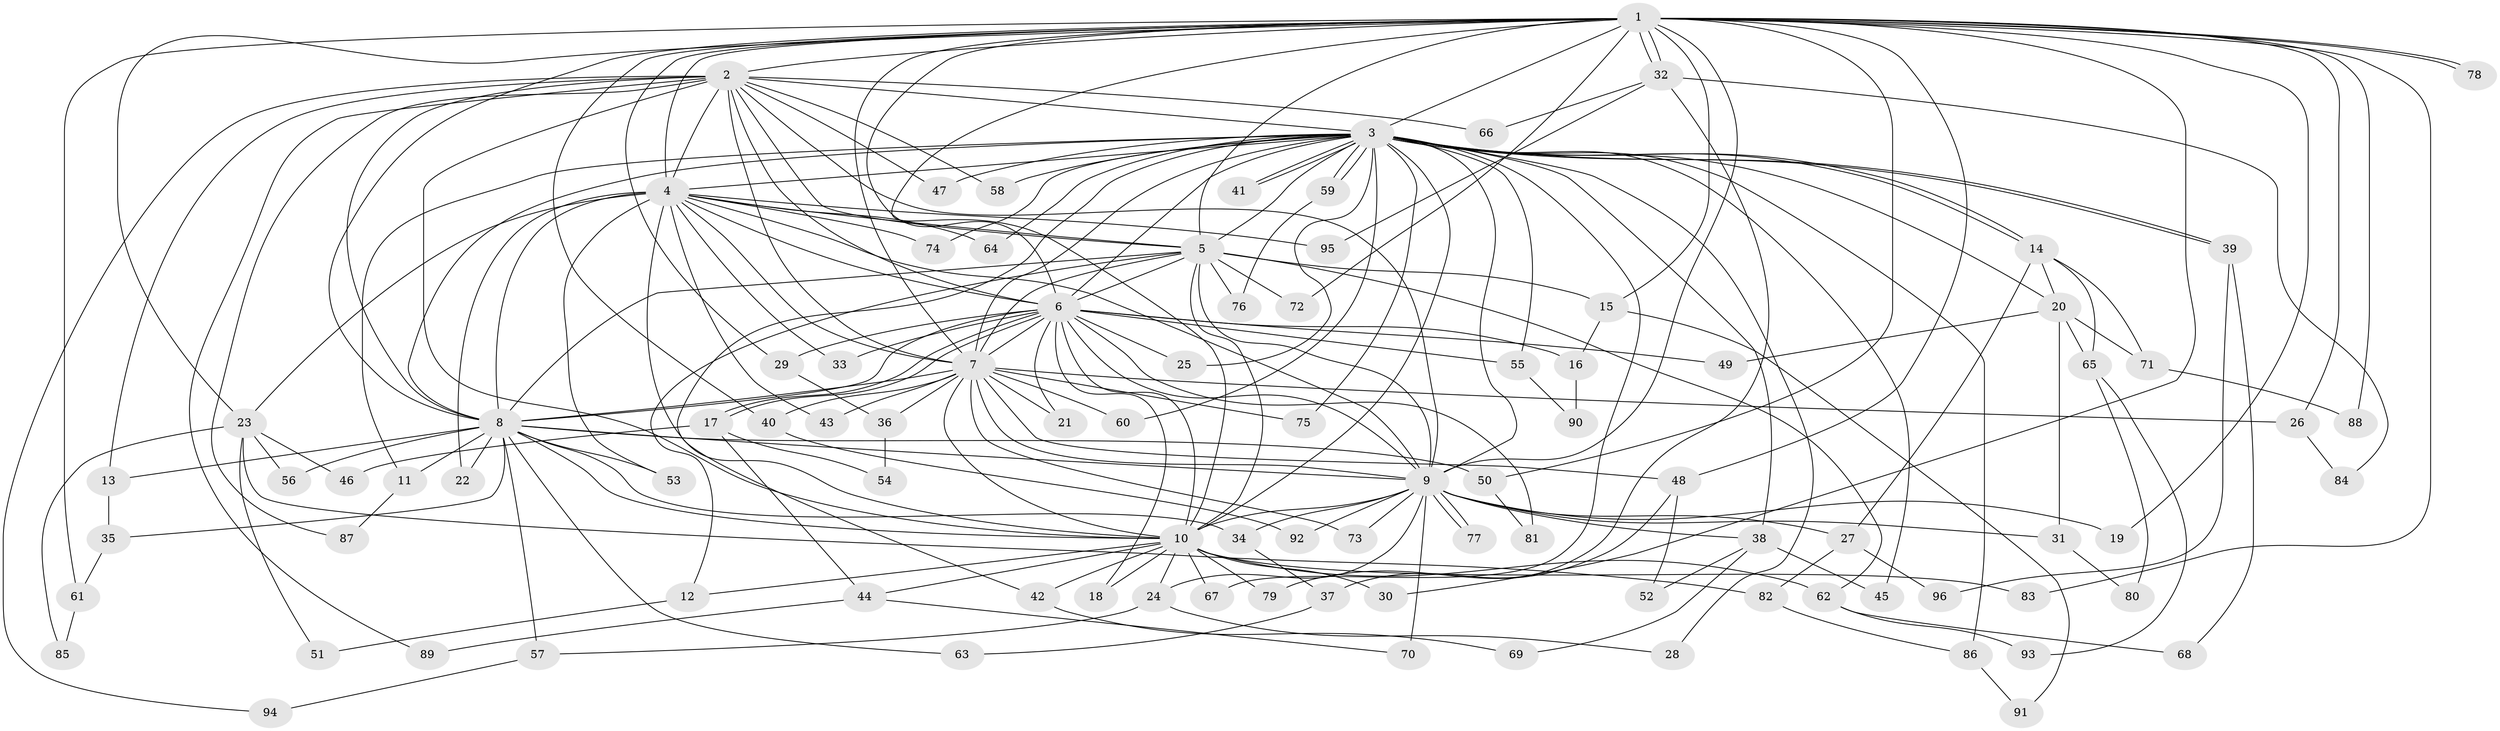 // coarse degree distribution, {27: 0.03508771929824561, 14: 0.017543859649122806, 16: 0.017543859649122806, 2: 0.6140350877192983, 1: 0.12280701754385964, 5: 0.03508771929824561, 3: 0.08771929824561403, 4: 0.05263157894736842, 6: 0.017543859649122806}
// Generated by graph-tools (version 1.1) at 2025/48/03/04/25 21:48:42]
// undirected, 96 vertices, 217 edges
graph export_dot {
graph [start="1"]
  node [color=gray90,style=filled];
  1;
  2;
  3;
  4;
  5;
  6;
  7;
  8;
  9;
  10;
  11;
  12;
  13;
  14;
  15;
  16;
  17;
  18;
  19;
  20;
  21;
  22;
  23;
  24;
  25;
  26;
  27;
  28;
  29;
  30;
  31;
  32;
  33;
  34;
  35;
  36;
  37;
  38;
  39;
  40;
  41;
  42;
  43;
  44;
  45;
  46;
  47;
  48;
  49;
  50;
  51;
  52;
  53;
  54;
  55;
  56;
  57;
  58;
  59;
  60;
  61;
  62;
  63;
  64;
  65;
  66;
  67;
  68;
  69;
  70;
  71;
  72;
  73;
  74;
  75;
  76;
  77;
  78;
  79;
  80;
  81;
  82;
  83;
  84;
  85;
  86;
  87;
  88;
  89;
  90;
  91;
  92;
  93;
  94;
  95;
  96;
  1 -- 2;
  1 -- 3;
  1 -- 4;
  1 -- 5;
  1 -- 6;
  1 -- 7;
  1 -- 8;
  1 -- 9;
  1 -- 10;
  1 -- 15;
  1 -- 19;
  1 -- 23;
  1 -- 26;
  1 -- 29;
  1 -- 30;
  1 -- 32;
  1 -- 32;
  1 -- 40;
  1 -- 48;
  1 -- 50;
  1 -- 61;
  1 -- 72;
  1 -- 78;
  1 -- 78;
  1 -- 83;
  1 -- 88;
  2 -- 3;
  2 -- 4;
  2 -- 5;
  2 -- 6;
  2 -- 7;
  2 -- 8;
  2 -- 9;
  2 -- 10;
  2 -- 13;
  2 -- 47;
  2 -- 58;
  2 -- 66;
  2 -- 87;
  2 -- 89;
  2 -- 94;
  3 -- 4;
  3 -- 5;
  3 -- 6;
  3 -- 7;
  3 -- 8;
  3 -- 9;
  3 -- 10;
  3 -- 11;
  3 -- 14;
  3 -- 14;
  3 -- 20;
  3 -- 25;
  3 -- 28;
  3 -- 38;
  3 -- 39;
  3 -- 39;
  3 -- 41;
  3 -- 41;
  3 -- 42;
  3 -- 45;
  3 -- 47;
  3 -- 55;
  3 -- 58;
  3 -- 59;
  3 -- 59;
  3 -- 60;
  3 -- 64;
  3 -- 67;
  3 -- 74;
  3 -- 75;
  3 -- 86;
  4 -- 5;
  4 -- 6;
  4 -- 7;
  4 -- 8;
  4 -- 9;
  4 -- 10;
  4 -- 22;
  4 -- 23;
  4 -- 33;
  4 -- 43;
  4 -- 53;
  4 -- 64;
  4 -- 74;
  4 -- 95;
  5 -- 6;
  5 -- 7;
  5 -- 8;
  5 -- 9;
  5 -- 10;
  5 -- 12;
  5 -- 15;
  5 -- 62;
  5 -- 72;
  5 -- 76;
  6 -- 7;
  6 -- 8;
  6 -- 9;
  6 -- 10;
  6 -- 16;
  6 -- 17;
  6 -- 17;
  6 -- 18;
  6 -- 21;
  6 -- 25;
  6 -- 29;
  6 -- 33;
  6 -- 49;
  6 -- 55;
  6 -- 81;
  7 -- 8;
  7 -- 9;
  7 -- 10;
  7 -- 21;
  7 -- 26;
  7 -- 36;
  7 -- 40;
  7 -- 43;
  7 -- 48;
  7 -- 60;
  7 -- 73;
  7 -- 75;
  8 -- 9;
  8 -- 10;
  8 -- 11;
  8 -- 13;
  8 -- 22;
  8 -- 34;
  8 -- 35;
  8 -- 50;
  8 -- 53;
  8 -- 56;
  8 -- 57;
  8 -- 63;
  9 -- 10;
  9 -- 19;
  9 -- 24;
  9 -- 27;
  9 -- 31;
  9 -- 34;
  9 -- 38;
  9 -- 70;
  9 -- 73;
  9 -- 77;
  9 -- 77;
  9 -- 92;
  10 -- 12;
  10 -- 18;
  10 -- 24;
  10 -- 30;
  10 -- 42;
  10 -- 44;
  10 -- 62;
  10 -- 67;
  10 -- 79;
  10 -- 83;
  11 -- 87;
  12 -- 51;
  13 -- 35;
  14 -- 20;
  14 -- 27;
  14 -- 65;
  14 -- 71;
  15 -- 16;
  15 -- 91;
  16 -- 90;
  17 -- 44;
  17 -- 46;
  17 -- 54;
  20 -- 31;
  20 -- 49;
  20 -- 65;
  20 -- 71;
  23 -- 46;
  23 -- 51;
  23 -- 56;
  23 -- 82;
  23 -- 85;
  24 -- 28;
  24 -- 57;
  26 -- 84;
  27 -- 82;
  27 -- 96;
  29 -- 36;
  31 -- 80;
  32 -- 37;
  32 -- 66;
  32 -- 84;
  32 -- 95;
  34 -- 37;
  35 -- 61;
  36 -- 54;
  37 -- 63;
  38 -- 45;
  38 -- 52;
  38 -- 69;
  39 -- 68;
  39 -- 96;
  40 -- 92;
  42 -- 69;
  44 -- 70;
  44 -- 89;
  48 -- 52;
  48 -- 79;
  50 -- 81;
  55 -- 90;
  57 -- 94;
  59 -- 76;
  61 -- 85;
  62 -- 68;
  62 -- 93;
  65 -- 80;
  65 -- 93;
  71 -- 88;
  82 -- 86;
  86 -- 91;
}

